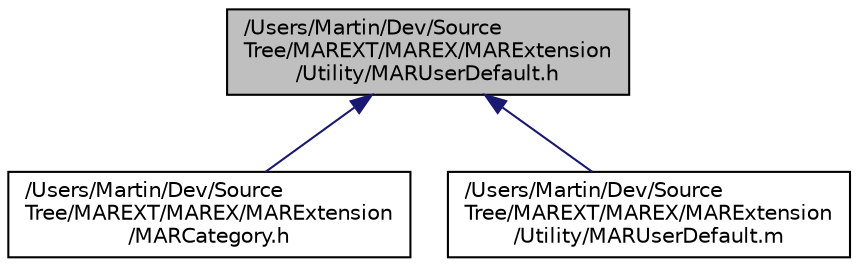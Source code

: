 digraph "/Users/Martin/Dev/SourceTree/MAREXT/MAREX/MARExtension/Utility/MARUserDefault.h"
{
  edge [fontname="Helvetica",fontsize="10",labelfontname="Helvetica",labelfontsize="10"];
  node [fontname="Helvetica",fontsize="10",shape=record];
  Node2 [label="/Users/Martin/Dev/Source\lTree/MAREXT/MAREX/MARExtension\l/Utility/MARUserDefault.h",height=0.2,width=0.4,color="black", fillcolor="grey75", style="filled", fontcolor="black"];
  Node2 -> Node3 [dir="back",color="midnightblue",fontsize="10",style="solid",fontname="Helvetica"];
  Node3 [label="/Users/Martin/Dev/Source\lTree/MAREXT/MAREX/MARExtension\l/MARCategory.h",height=0.2,width=0.4,color="black", fillcolor="white", style="filled",URL="$_m_a_r_category_8h.html"];
  Node2 -> Node4 [dir="back",color="midnightblue",fontsize="10",style="solid",fontname="Helvetica"];
  Node4 [label="/Users/Martin/Dev/Source\lTree/MAREXT/MAREX/MARExtension\l/Utility/MARUserDefault.m",height=0.2,width=0.4,color="black", fillcolor="white", style="filled",URL="$_m_a_r_user_default_8m.html"];
}
